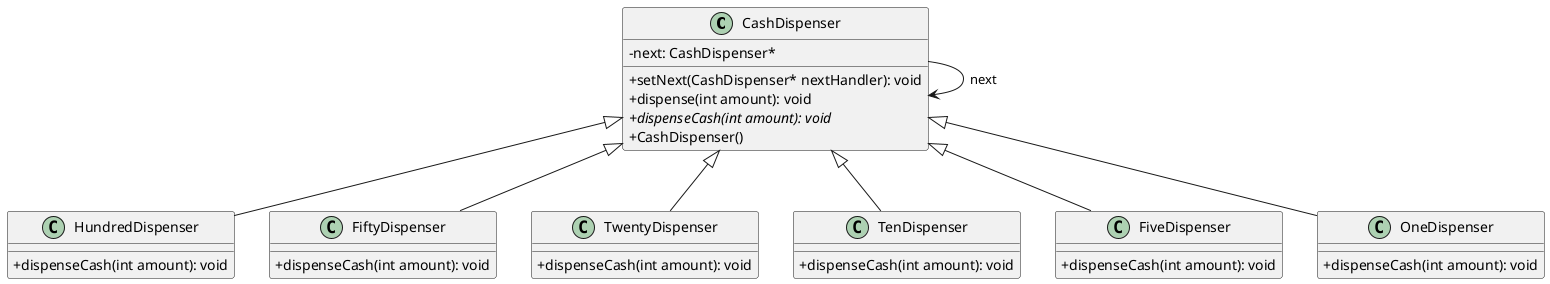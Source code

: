 @startuml
skinparam classAttributeIconSize 0

class CashDispenser {
    - next: CashDispenser*
    + setNext(CashDispenser* nextHandler): void
    + dispense(int amount): void
    {abstract} + dispenseCash(int amount): void
    + CashDispenser()
}

CashDispenser -down-> CashDispenser: "next"

class HundredDispenser {
    + dispenseCash(int amount): void
}

class FiftyDispenser {
    + dispenseCash(int amount): void
}

class TwentyDispenser {
    + dispenseCash(int amount): void
}

class TenDispenser {
    + dispenseCash(int amount): void
}

class FiveDispenser {
    + dispenseCash(int amount): void
}

class OneDispenser {
    + dispenseCash(int amount): void
}

HundredDispenser -up-|> CashDispenser
FiftyDispenser -up-|> CashDispenser
TwentyDispenser -up-|> CashDispenser
TenDispenser -up-|> CashDispenser
FiveDispenser -up-|> CashDispenser
OneDispenser -up-|> CashDispenser

@enduml
